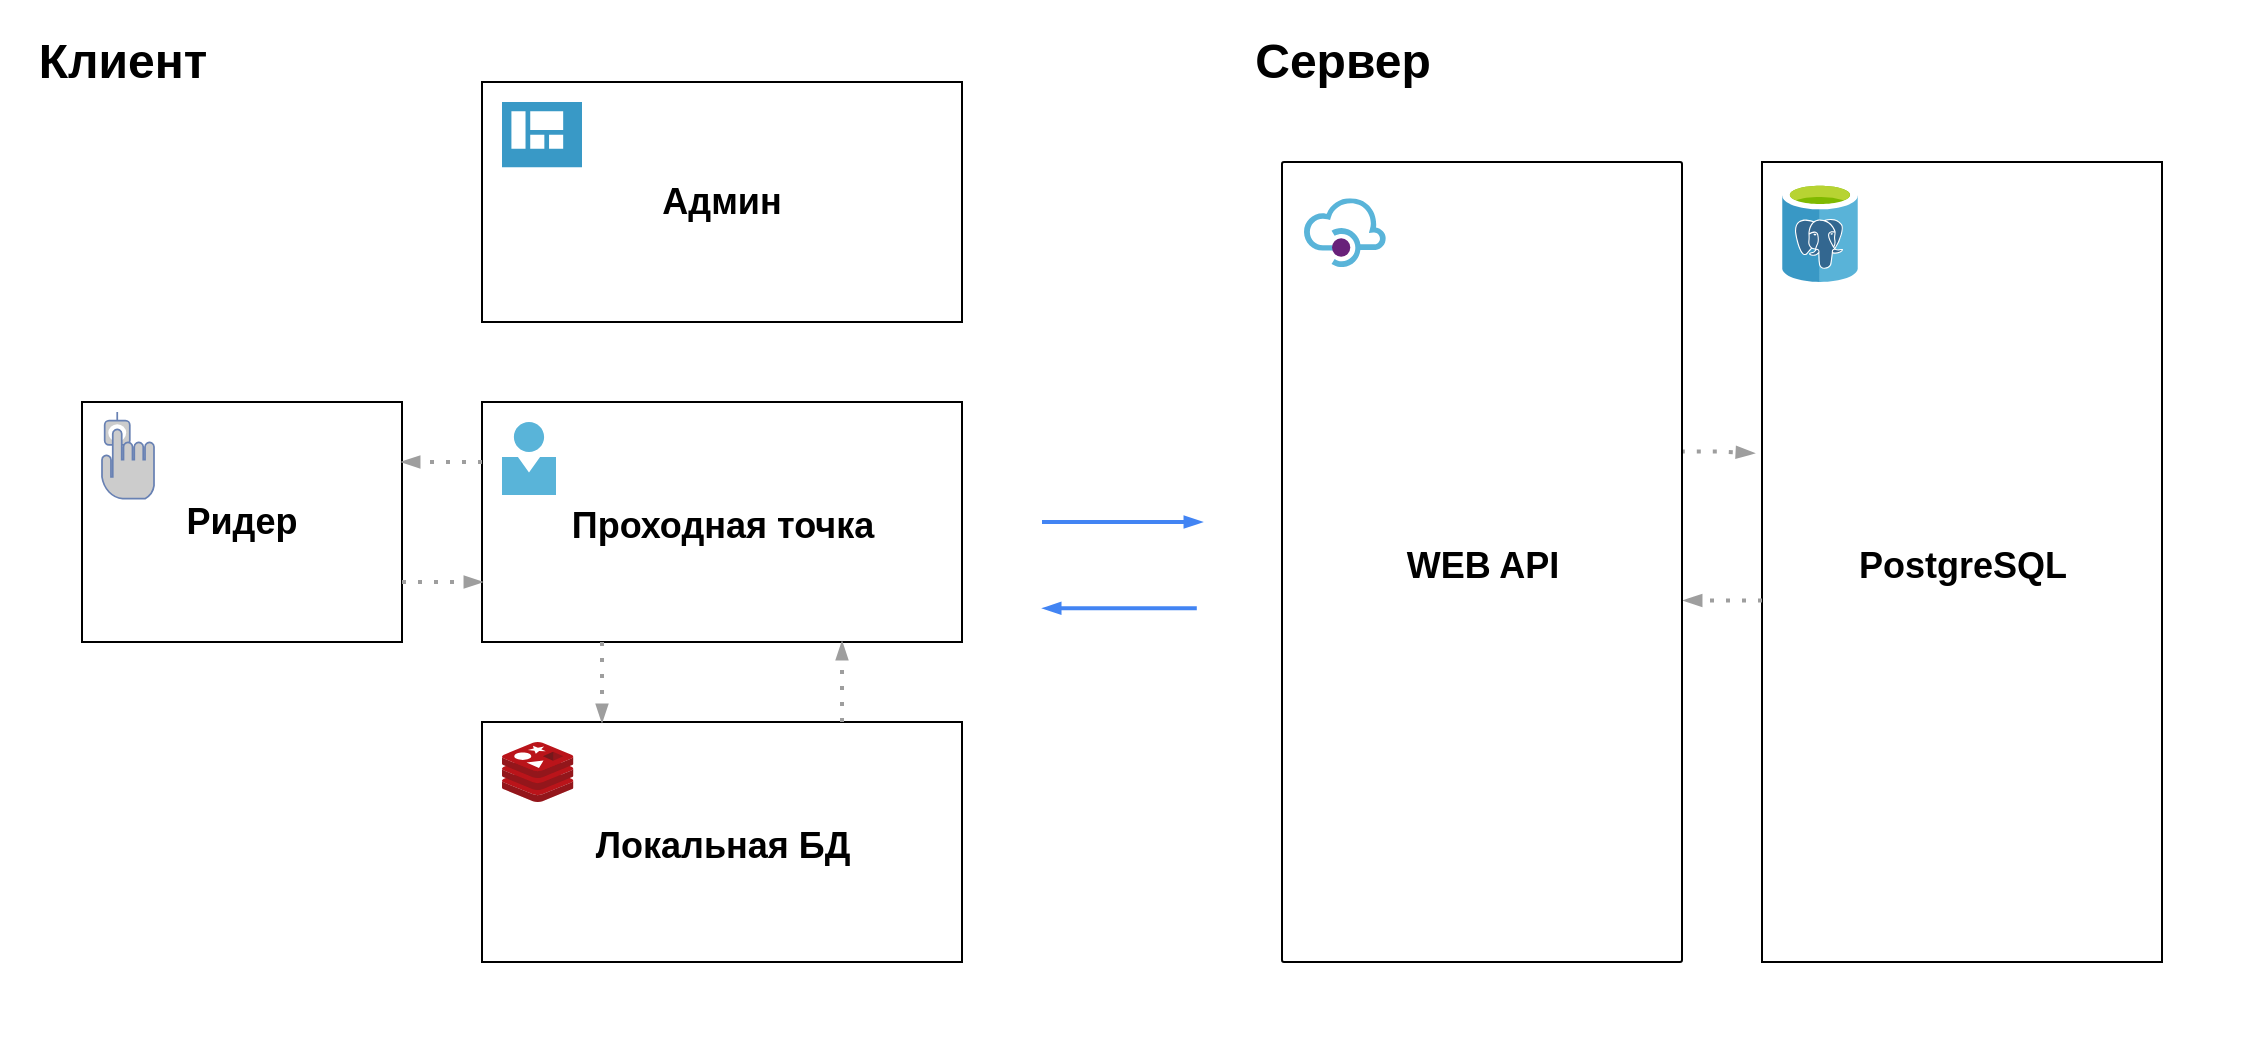 <mxfile version="26.0.9">
  <diagram id="WI9T0HZ2pTsCkuznbFz-" name="Page-1">
    <mxGraphModel dx="4728" dy="823" grid="1" gridSize="10" guides="1" tooltips="1" connect="1" arrows="1" fold="1" page="1" pageScale="1" pageWidth="1169" pageHeight="827" math="0" shadow="0">
      <root>
        <mxCell id="0" />
        <mxCell id="1" parent="0" />
        <mxCell id="Rqc-IWWvBPbqLcRPpQH2-30" value="" style="shape=ext;double=1;rounded=1;whiteSpace=wrap;html=1;shadow=0;fontSize=18;fillColor=none;strokeColor=#FFFFFF;opacity=60;dashed=1;dashPattern=12 12;" parent="1" vertex="1">
          <mxGeometry x="-3482" y="154" width="520" height="520" as="geometry" />
        </mxCell>
        <mxCell id="Rqc-IWWvBPbqLcRPpQH2-54" value="&lt;b&gt;Ридер&lt;/b&gt;" style="html=1;whiteSpace=wrap;container=1;recursiveResize=0;collapsible=0;shadow=0;fontSize=18;strokeColor=#000000;fillColor=#FFFFFF;" parent="1" vertex="1">
          <mxGeometry x="-3442" y="354" width="160" height="120" as="geometry" />
        </mxCell>
        <mxCell id="Rqc-IWWvBPbqLcRPpQH2-53" value="" style="fontColor=#0066CC;verticalAlign=top;verticalLabelPosition=bottom;labelPosition=center;align=center;html=1;outlineConnect=0;fillColor=#CCCCCC;strokeColor=#6881B3;gradientColor=none;gradientDirection=north;strokeWidth=2;shape=mxgraph.networks.biometric_reader;shadow=0;fontSize=18;" parent="Rqc-IWWvBPbqLcRPpQH2-54" vertex="1">
          <mxGeometry x="10" y="5" width="26" height="43.33" as="geometry" />
        </mxCell>
        <mxCell id="Rqc-IWWvBPbqLcRPpQH2-29" value="" style="shape=ext;double=1;rounded=1;whiteSpace=wrap;html=1;shadow=0;fontSize=18;fillColor=none;strokeColor=#FFFFFF;opacity=60;dashed=1;dashPattern=12 12;" parent="1" vertex="1">
          <mxGeometry x="-2882" y="154" width="520" height="520" as="geometry" />
        </mxCell>
        <mxCell id="Rqc-IWWvBPbqLcRPpQH2-7" value="" style="html=1;whiteSpace=wrap;container=1;recursiveResize=0;collapsible=0;shadow=0;fillColor=#FFFFFF;" parent="1" vertex="1">
          <mxGeometry x="-2602" y="234" width="200" height="400" as="geometry" />
        </mxCell>
        <mxCell id="Rqc-IWWvBPbqLcRPpQH2-9" value="" style="sketch=0;aspect=fixed;html=1;points=[];align=center;image;fontSize=12;image=img/lib/mscae/Azure_Database_for_PostgreSQL_servers.svg;shadow=0;" parent="Rqc-IWWvBPbqLcRPpQH2-7" vertex="1">
          <mxGeometry x="10" y="10" width="38" height="50" as="geometry" />
        </mxCell>
        <mxCell id="Rqc-IWWvBPbqLcRPpQH2-20" value="&lt;font style=&quot;font-size: 18px&quot;&gt;PostgreSQL&lt;/font&gt;" style="text;strokeColor=none;fillColor=none;html=1;fontSize=24;fontStyle=1;verticalAlign=middle;align=center;shadow=0;" parent="Rqc-IWWvBPbqLcRPpQH2-7" vertex="1">
          <mxGeometry x="50" y="180" width="100" height="40" as="geometry" />
        </mxCell>
        <mxCell id="Rqc-IWWvBPbqLcRPpQH2-21" value="" style="html=1;whiteSpace=wrap;container=1;recursiveResize=0;collapsible=0;shadow=0;" parent="1" vertex="1">
          <mxGeometry x="-3242" y="354" width="240" height="120" as="geometry" />
        </mxCell>
        <mxCell id="Rqc-IWWvBPbqLcRPpQH2-23" value="" style="sketch=0;aspect=fixed;html=1;points=[];align=center;image;fontSize=12;image=img/lib/mscae/Person.svg;shadow=0;" parent="Rqc-IWWvBPbqLcRPpQH2-21" vertex="1">
          <mxGeometry x="10" y="10" width="27" height="36.49" as="geometry" />
        </mxCell>
        <mxCell id="Rqc-IWWvBPbqLcRPpQH2-24" value="&lt;span style=&quot;font-size: 18px&quot;&gt;Проходная точка&lt;/span&gt;" style="text;strokeColor=none;fillColor=none;html=1;fontSize=24;fontStyle=1;verticalAlign=middle;align=center;shadow=0;" parent="Rqc-IWWvBPbqLcRPpQH2-21" vertex="1">
          <mxGeometry x="70" y="40" width="100" height="40" as="geometry" />
        </mxCell>
        <mxCell id="Rqc-IWWvBPbqLcRPpQH2-25" value="" style="html=1;whiteSpace=wrap;container=1;recursiveResize=0;collapsible=0;shadow=0;" parent="1" vertex="1">
          <mxGeometry x="-3242" y="514" width="240" height="120" as="geometry" />
        </mxCell>
        <mxCell id="Rqc-IWWvBPbqLcRPpQH2-27" value="" style="sketch=0;aspect=fixed;html=1;points=[];align=center;image;fontSize=12;image=img/lib/mscae/Cache_Redis_Product.svg;shadow=0;" parent="Rqc-IWWvBPbqLcRPpQH2-25" vertex="1">
          <mxGeometry x="10" y="10" width="35.71" height="30" as="geometry" />
        </mxCell>
        <mxCell id="Rqc-IWWvBPbqLcRPpQH2-28" value="&lt;font style=&quot;font-size: 18px&quot;&gt;Локальная БД&lt;/font&gt;" style="text;strokeColor=none;fillColor=none;html=1;fontSize=24;fontStyle=1;verticalAlign=middle;align=center;shadow=0;" parent="Rqc-IWWvBPbqLcRPpQH2-25" vertex="1">
          <mxGeometry x="70" y="40" width="100" height="40" as="geometry" />
        </mxCell>
        <mxCell id="Rqc-IWWvBPbqLcRPpQH2-31" value="&lt;b&gt;Админ&lt;/b&gt;" style="html=1;whiteSpace=wrap;container=1;recursiveResize=0;collapsible=0;shadow=0;fontSize=18;fillColor=#FFFFFF;" parent="1" vertex="1">
          <mxGeometry x="-3242" y="194" width="240" height="120" as="geometry" />
        </mxCell>
        <mxCell id="Rqc-IWWvBPbqLcRPpQH2-52" value="" style="sketch=0;aspect=fixed;html=1;points=[];align=center;image;fontSize=12;image=img/lib/mscae/Shared_Dashboard.svg;shadow=0;strokeColor=#000000;fillColor=none;" parent="Rqc-IWWvBPbqLcRPpQH2-31" vertex="1">
          <mxGeometry x="10" y="10" width="40" height="32.8" as="geometry" />
        </mxCell>
        <mxCell id="Rqc-IWWvBPbqLcRPpQH2-56" value="Клиент" style="text;strokeColor=none;fillColor=none;html=1;fontSize=24;fontStyle=1;verticalAlign=middle;align=center;shadow=0;" parent="1" vertex="1">
          <mxGeometry x="-3472" y="164" width="100" height="40" as="geometry" />
        </mxCell>
        <mxCell id="Rqc-IWWvBPbqLcRPpQH2-57" value="Сервер" style="text;strokeColor=none;fillColor=none;html=1;fontSize=24;fontStyle=1;verticalAlign=middle;align=center;shadow=0;" parent="1" vertex="1">
          <mxGeometry x="-2862" y="164" width="100" height="40" as="geometry" />
        </mxCell>
        <mxCell id="Rqc-IWWvBPbqLcRPpQH2-59" value="" style="edgeStyle=orthogonalEdgeStyle;fontSize=12;html=1;endArrow=blockThin;endFill=1;rounded=0;strokeWidth=2;endSize=4;startSize=4;dashed=0;strokeColor=#4284F3;entryX=0;entryY=0.5;entryDx=0;entryDy=0;" parent="1" source="Rqc-IWWvBPbqLcRPpQH2-30" target="Rqc-IWWvBPbqLcRPpQH2-29" edge="1">
          <mxGeometry width="100" relative="1" as="geometry">
            <mxPoint x="-2132" y="678" as="sourcePoint" />
            <mxPoint x="-2032" y="678" as="targetPoint" />
          </mxGeometry>
        </mxCell>
        <mxCell id="Rqc-IWWvBPbqLcRPpQH2-60" value="" style="edgeStyle=orthogonalEdgeStyle;fontSize=12;html=1;endArrow=blockThin;endFill=1;rounded=0;strokeWidth=2;endSize=4;startSize=4;dashed=0;strokeColor=#4284F3;exitX=-0.005;exitY=0.583;exitDx=0;exitDy=0;exitPerimeter=0;entryX=1.001;entryY=0.583;entryDx=0;entryDy=0;entryPerimeter=0;" parent="1" source="Rqc-IWWvBPbqLcRPpQH2-29" target="Rqc-IWWvBPbqLcRPpQH2-30" edge="1">
          <mxGeometry width="100" relative="1" as="geometry">
            <mxPoint x="-2132" y="678" as="sourcePoint" />
            <mxPoint x="-2032" y="678" as="targetPoint" />
          </mxGeometry>
        </mxCell>
        <mxCell id="Rqc-IWWvBPbqLcRPpQH2-65" value="" style="edgeStyle=orthogonalEdgeStyle;fontSize=12;html=1;endArrow=blockThin;endFill=1;rounded=0;strokeWidth=2;endSize=4;startSize=4;dashed=1;dashPattern=1 3;strokeColor=#9E9E9E;entryX=0.25;entryY=0;entryDx=0;entryDy=0;exitX=0.25;exitY=1;exitDx=0;exitDy=0;" parent="1" source="Rqc-IWWvBPbqLcRPpQH2-21" target="Rqc-IWWvBPbqLcRPpQH2-25" edge="1">
          <mxGeometry width="100" relative="1" as="geometry">
            <mxPoint x="-3042" y="474" as="sourcePoint" />
            <mxPoint x="-3042" y="514" as="targetPoint" />
            <Array as="points">
              <mxPoint x="-3182" y="494" />
              <mxPoint x="-3182" y="494" />
            </Array>
          </mxGeometry>
        </mxCell>
        <mxCell id="Rqc-IWWvBPbqLcRPpQH2-66" value="" style="edgeStyle=orthogonalEdgeStyle;fontSize=12;html=1;endArrow=blockThin;endFill=1;rounded=0;strokeWidth=2;endSize=4;startSize=4;dashed=1;dashPattern=1 3;strokeColor=#9E9E9E;exitX=0.75;exitY=0;exitDx=0;exitDy=0;entryX=0.75;entryY=1;entryDx=0;entryDy=0;" parent="1" source="Rqc-IWWvBPbqLcRPpQH2-25" target="Rqc-IWWvBPbqLcRPpQH2-21" edge="1">
          <mxGeometry width="100" relative="1" as="geometry">
            <mxPoint x="-3000.28" y="511.96" as="sourcePoint" />
            <mxPoint x="-3001.4" y="475.44" as="targetPoint" />
            <Array as="points">
              <mxPoint x="-3062" y="504" />
              <mxPoint x="-3062" y="504" />
            </Array>
          </mxGeometry>
        </mxCell>
        <mxCell id="Rqc-IWWvBPbqLcRPpQH2-67" value="" style="edgeStyle=orthogonalEdgeStyle;fontSize=12;html=1;endArrow=blockThin;endFill=1;rounded=0;strokeWidth=2;endSize=4;startSize=4;dashed=1;dashPattern=1 3;strokeColor=#9E9E9E;entryX=1;entryY=0.25;entryDx=0;entryDy=0;exitX=0;exitY=0.25;exitDx=0;exitDy=0;" parent="1" source="Rqc-IWWvBPbqLcRPpQH2-21" target="Rqc-IWWvBPbqLcRPpQH2-54" edge="1">
          <mxGeometry width="100" relative="1" as="geometry">
            <mxPoint x="-2972" y="414" as="sourcePoint" />
            <mxPoint x="-2872" y="414" as="targetPoint" />
          </mxGeometry>
        </mxCell>
        <mxCell id="Rqc-IWWvBPbqLcRPpQH2-68" value="" style="edgeStyle=orthogonalEdgeStyle;fontSize=12;html=1;endArrow=blockThin;endFill=1;rounded=0;strokeWidth=2;endSize=4;startSize=4;dashed=1;dashPattern=1 3;strokeColor=#9E9E9E;exitX=1;exitY=0.75;exitDx=0;exitDy=0;entryX=0;entryY=0.75;entryDx=0;entryDy=0;" parent="1" source="Rqc-IWWvBPbqLcRPpQH2-54" target="Rqc-IWWvBPbqLcRPpQH2-21" edge="1">
          <mxGeometry width="100" relative="1" as="geometry">
            <mxPoint x="-3162" y="424" as="sourcePoint" />
            <mxPoint x="-3062" y="424" as="targetPoint" />
          </mxGeometry>
        </mxCell>
        <mxCell id="Rqc-IWWvBPbqLcRPpQH2-69" value="" style="edgeStyle=orthogonalEdgeStyle;fontSize=12;html=1;endArrow=blockThin;endFill=1;rounded=0;strokeWidth=2;endSize=4;startSize=4;dashed=1;dashPattern=1 3;strokeColor=#9E9E9E;entryX=-0.02;entryY=0.364;entryDx=0;entryDy=0;entryPerimeter=0;exitX=0.997;exitY=0.362;exitDx=0;exitDy=0;exitPerimeter=0;" parent="1" source="Rqc-IWWvBPbqLcRPpQH2-33" target="Rqc-IWWvBPbqLcRPpQH2-7" edge="1">
          <mxGeometry width="100" relative="1" as="geometry">
            <mxPoint x="-2522" y="354" as="sourcePoint" />
            <mxPoint x="-2692" y="474" as="targetPoint" />
          </mxGeometry>
        </mxCell>
        <mxCell id="Rqc-IWWvBPbqLcRPpQH2-70" value="" style="edgeStyle=orthogonalEdgeStyle;fontSize=12;html=1;endArrow=blockThin;endFill=1;rounded=0;strokeWidth=2;endSize=4;startSize=4;dashed=1;dashPattern=1 3;strokeColor=#9E9E9E;entryX=1.005;entryY=0.548;entryDx=0;entryDy=0;entryPerimeter=0;exitX=0;exitY=0.548;exitDx=0;exitDy=0;exitPerimeter=0;" parent="1" source="Rqc-IWWvBPbqLcRPpQH2-7" target="Rqc-IWWvBPbqLcRPpQH2-33" edge="1">
          <mxGeometry width="100" relative="1" as="geometry">
            <mxPoint x="-2792" y="474" as="sourcePoint" />
            <mxPoint x="-2692" y="474" as="targetPoint" />
          </mxGeometry>
        </mxCell>
        <mxCell id="Rqc-IWWvBPbqLcRPpQH2-71" value="" style="group" parent="1" vertex="1" connectable="0">
          <mxGeometry x="-2842" y="234" width="200" height="400" as="geometry" />
        </mxCell>
        <mxCell id="Rqc-IWWvBPbqLcRPpQH2-33" value="" style="sketch=0;points=[[0,0,0],[0.25,0,0],[0.5,0,0],[0.75,0,0],[1,0,0],[1,0.25,0],[1,0.5,0],[1,0.75,0],[1,1,0],[0.75,1,0],[0.5,1,0],[0.25,1,0],[0,1,0],[0,0.75,0],[0,0.5,0],[0,0.25,0]];rounded=1;absoluteArcSize=1;arcSize=2;html=1;strokeColor=#000000;gradientColor=none;shadow=0;dashed=0;fontSize=12;fontColor=#9E9E9E;align=left;verticalAlign=top;spacing=10;spacingTop=-4;fillColor=#FFFFFF;" parent="Rqc-IWWvBPbqLcRPpQH2-71" vertex="1">
          <mxGeometry width="200" height="400" as="geometry" />
        </mxCell>
        <mxCell id="Rqc-IWWvBPbqLcRPpQH2-5" value="" style="sketch=0;aspect=fixed;html=1;points=[];align=center;image;fontSize=12;image=img/lib/mscae/API_Management.svg;shadow=0;" parent="Rqc-IWWvBPbqLcRPpQH2-71" vertex="1">
          <mxGeometry x="11" y="18.182" width="40.909" height="34.364" as="geometry" />
        </mxCell>
        <mxCell id="Rqc-IWWvBPbqLcRPpQH2-6" value="&lt;font style=&quot;font-size: 18px&quot;&gt;WEB API&lt;br&gt;&lt;/font&gt;" style="text;strokeColor=none;fillColor=none;html=1;fontSize=24;fontStyle=1;verticalAlign=middle;align=center;shadow=0;" parent="Rqc-IWWvBPbqLcRPpQH2-71" vertex="1">
          <mxGeometry x="50" y="181.816" width="100" height="36.364" as="geometry" />
        </mxCell>
      </root>
    </mxGraphModel>
  </diagram>
</mxfile>
